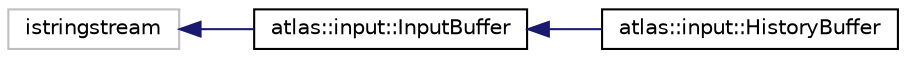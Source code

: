 digraph "Graphical Class Hierarchy"
{
  edge [fontname="Helvetica",fontsize="10",labelfontname="Helvetica",labelfontsize="10"];
  node [fontname="Helvetica",fontsize="10",shape=record];
  rankdir="LR";
  Node1 [label="istringstream",height=0.2,width=0.4,color="grey75", fillcolor="white", style="filled"];
  Node1 -> Node2 [dir="back",color="midnightblue",fontsize="10",style="solid",fontname="Helvetica"];
  Node2 [label="atlas::input::InputBuffer",height=0.2,width=0.4,color="black", fillcolor="white", style="filled",URL="$classatlas_1_1input_1_1InputBuffer.html"];
  Node2 -> Node3 [dir="back",color="midnightblue",fontsize="10",style="solid",fontname="Helvetica"];
  Node3 [label="atlas::input::HistoryBuffer",height=0.2,width=0.4,color="black", fillcolor="white", style="filled",URL="$classatlas_1_1input_1_1HistoryBuffer.html"];
}
